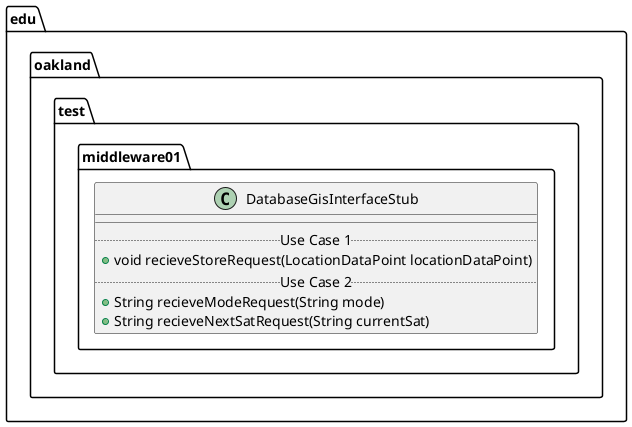 @startuml DatabaseGisInterfaceStub

package edu.oakland.test.middleware01 {
    class DatabaseGisInterfaceStub {
        __
        .. Use Case 1 ..
        + void recieveStoreRequest(LocationDataPoint locationDataPoint)
        .. Use Case 2 ..
        + String recieveModeRequest(String mode)
        + String recieveNextSatRequest(String currentSat)
    }
}

@enduml